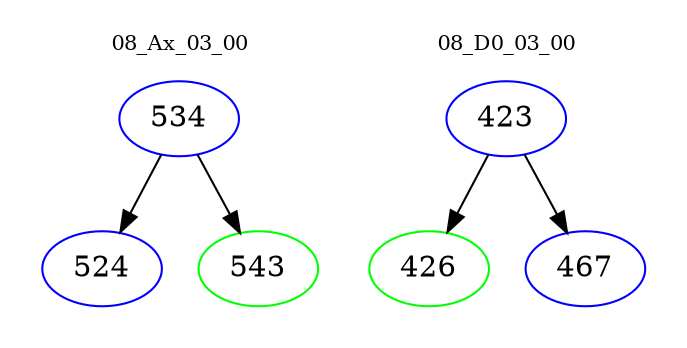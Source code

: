 digraph{
subgraph cluster_0 {
color = white
label = "08_Ax_03_00";
fontsize=10;
T0_534 [label="534", color="blue"]
T0_534 -> T0_524 [color="black"]
T0_524 [label="524", color="blue"]
T0_534 -> T0_543 [color="black"]
T0_543 [label="543", color="green"]
}
subgraph cluster_1 {
color = white
label = "08_D0_03_00";
fontsize=10;
T1_423 [label="423", color="blue"]
T1_423 -> T1_426 [color="black"]
T1_426 [label="426", color="green"]
T1_423 -> T1_467 [color="black"]
T1_467 [label="467", color="blue"]
}
}
